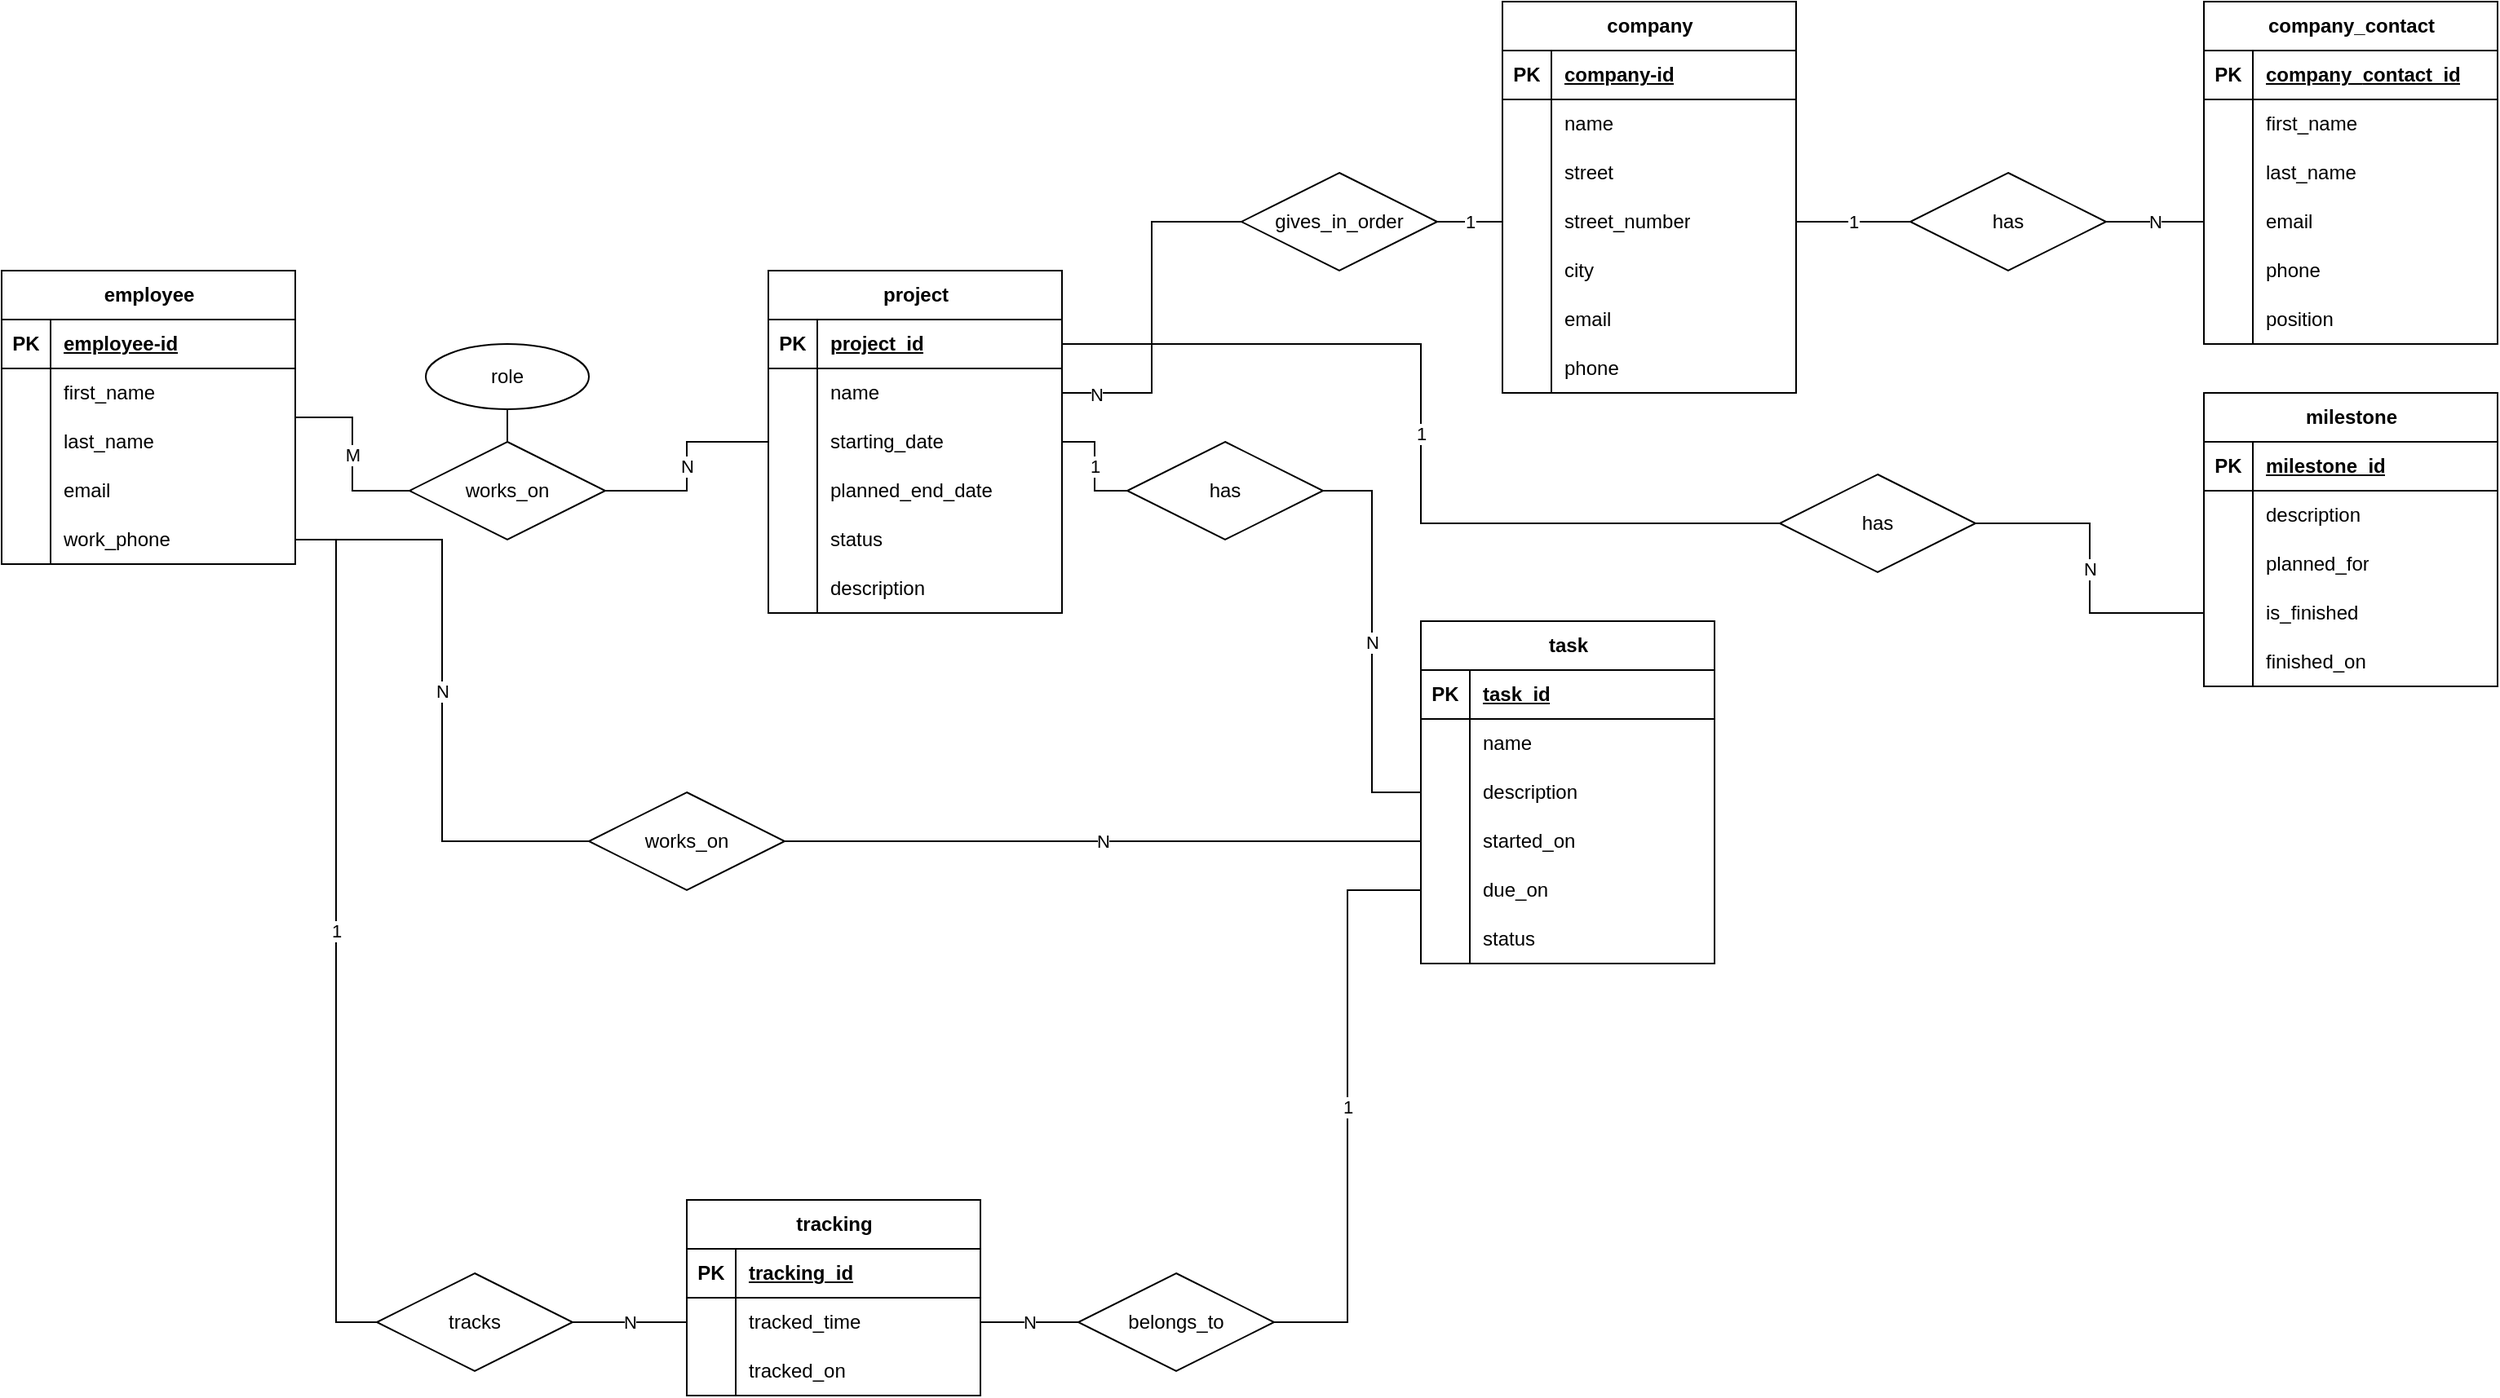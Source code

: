 <mxfile version="26.0.11">
  <diagram name="Page-1" id="sAiRKFvhVDdp_cDjlbJ4">
    <mxGraphModel dx="2899" dy="2151" grid="1" gridSize="10" guides="1" tooltips="1" connect="1" arrows="1" fold="1" page="1" pageScale="1" pageWidth="850" pageHeight="1100" math="0" shadow="0">
      <root>
        <mxCell id="0" />
        <mxCell id="1" parent="0" />
        <mxCell id="DsoyL-jHy-hnXOoAZmdP-15" value="project" style="shape=table;startSize=30;container=1;collapsible=1;childLayout=tableLayout;fixedRows=1;rowLines=0;fontStyle=1;align=center;resizeLast=1;html=1;" parent="1" vertex="1">
          <mxGeometry x="240" y="125" width="180" height="210" as="geometry" />
        </mxCell>
        <mxCell id="DsoyL-jHy-hnXOoAZmdP-16" value="" style="shape=tableRow;horizontal=0;startSize=0;swimlaneHead=0;swimlaneBody=0;fillColor=none;collapsible=0;dropTarget=0;points=[[0,0.5],[1,0.5]];portConstraint=eastwest;top=0;left=0;right=0;bottom=1;" parent="DsoyL-jHy-hnXOoAZmdP-15" vertex="1">
          <mxGeometry y="30" width="180" height="30" as="geometry" />
        </mxCell>
        <mxCell id="DsoyL-jHy-hnXOoAZmdP-17" value="PK" style="shape=partialRectangle;connectable=0;fillColor=none;top=0;left=0;bottom=0;right=0;fontStyle=1;overflow=hidden;whiteSpace=wrap;html=1;" parent="DsoyL-jHy-hnXOoAZmdP-16" vertex="1">
          <mxGeometry width="30" height="30" as="geometry">
            <mxRectangle width="30" height="30" as="alternateBounds" />
          </mxGeometry>
        </mxCell>
        <mxCell id="DsoyL-jHy-hnXOoAZmdP-18" value="project_id" style="shape=partialRectangle;connectable=0;fillColor=none;top=0;left=0;bottom=0;right=0;align=left;spacingLeft=6;fontStyle=5;overflow=hidden;whiteSpace=wrap;html=1;" parent="DsoyL-jHy-hnXOoAZmdP-16" vertex="1">
          <mxGeometry x="30" width="150" height="30" as="geometry">
            <mxRectangle width="150" height="30" as="alternateBounds" />
          </mxGeometry>
        </mxCell>
        <mxCell id="DsoyL-jHy-hnXOoAZmdP-19" value="" style="shape=tableRow;horizontal=0;startSize=0;swimlaneHead=0;swimlaneBody=0;fillColor=none;collapsible=0;dropTarget=0;points=[[0,0.5],[1,0.5]];portConstraint=eastwest;top=0;left=0;right=0;bottom=0;" parent="DsoyL-jHy-hnXOoAZmdP-15" vertex="1">
          <mxGeometry y="60" width="180" height="30" as="geometry" />
        </mxCell>
        <mxCell id="DsoyL-jHy-hnXOoAZmdP-20" value="" style="shape=partialRectangle;connectable=0;fillColor=none;top=0;left=0;bottom=0;right=0;editable=1;overflow=hidden;whiteSpace=wrap;html=1;" parent="DsoyL-jHy-hnXOoAZmdP-19" vertex="1">
          <mxGeometry width="30" height="30" as="geometry">
            <mxRectangle width="30" height="30" as="alternateBounds" />
          </mxGeometry>
        </mxCell>
        <mxCell id="DsoyL-jHy-hnXOoAZmdP-21" value="name" style="shape=partialRectangle;connectable=0;fillColor=none;top=0;left=0;bottom=0;right=0;align=left;spacingLeft=6;overflow=hidden;whiteSpace=wrap;html=1;" parent="DsoyL-jHy-hnXOoAZmdP-19" vertex="1">
          <mxGeometry x="30" width="150" height="30" as="geometry">
            <mxRectangle width="150" height="30" as="alternateBounds" />
          </mxGeometry>
        </mxCell>
        <mxCell id="DsoyL-jHy-hnXOoAZmdP-25" value="" style="shape=tableRow;horizontal=0;startSize=0;swimlaneHead=0;swimlaneBody=0;fillColor=none;collapsible=0;dropTarget=0;points=[[0,0.5],[1,0.5]];portConstraint=eastwest;top=0;left=0;right=0;bottom=0;" parent="DsoyL-jHy-hnXOoAZmdP-15" vertex="1">
          <mxGeometry y="90" width="180" height="30" as="geometry" />
        </mxCell>
        <mxCell id="DsoyL-jHy-hnXOoAZmdP-26" value="" style="shape=partialRectangle;connectable=0;fillColor=none;top=0;left=0;bottom=0;right=0;editable=1;overflow=hidden;whiteSpace=wrap;html=1;" parent="DsoyL-jHy-hnXOoAZmdP-25" vertex="1">
          <mxGeometry width="30" height="30" as="geometry">
            <mxRectangle width="30" height="30" as="alternateBounds" />
          </mxGeometry>
        </mxCell>
        <mxCell id="DsoyL-jHy-hnXOoAZmdP-27" value="starting_date" style="shape=partialRectangle;connectable=0;fillColor=none;top=0;left=0;bottom=0;right=0;align=left;spacingLeft=6;overflow=hidden;whiteSpace=wrap;html=1;" parent="DsoyL-jHy-hnXOoAZmdP-25" vertex="1">
          <mxGeometry x="30" width="150" height="30" as="geometry">
            <mxRectangle width="150" height="30" as="alternateBounds" />
          </mxGeometry>
        </mxCell>
        <mxCell id="DsoyL-jHy-hnXOoAZmdP-37" style="shape=tableRow;horizontal=0;startSize=0;swimlaneHead=0;swimlaneBody=0;fillColor=none;collapsible=0;dropTarget=0;points=[[0,0.5],[1,0.5]];portConstraint=eastwest;top=0;left=0;right=0;bottom=0;" parent="DsoyL-jHy-hnXOoAZmdP-15" vertex="1">
          <mxGeometry y="120" width="180" height="30" as="geometry" />
        </mxCell>
        <mxCell id="DsoyL-jHy-hnXOoAZmdP-38" style="shape=partialRectangle;connectable=0;fillColor=none;top=0;left=0;bottom=0;right=0;editable=1;overflow=hidden;whiteSpace=wrap;html=1;" parent="DsoyL-jHy-hnXOoAZmdP-37" vertex="1">
          <mxGeometry width="30" height="30" as="geometry">
            <mxRectangle width="30" height="30" as="alternateBounds" />
          </mxGeometry>
        </mxCell>
        <mxCell id="DsoyL-jHy-hnXOoAZmdP-39" value="planned_end_date" style="shape=partialRectangle;connectable=0;fillColor=none;top=0;left=0;bottom=0;right=0;align=left;spacingLeft=6;overflow=hidden;whiteSpace=wrap;html=1;" parent="DsoyL-jHy-hnXOoAZmdP-37" vertex="1">
          <mxGeometry x="30" width="150" height="30" as="geometry">
            <mxRectangle width="150" height="30" as="alternateBounds" />
          </mxGeometry>
        </mxCell>
        <mxCell id="DsoyL-jHy-hnXOoAZmdP-34" style="shape=tableRow;horizontal=0;startSize=0;swimlaneHead=0;swimlaneBody=0;fillColor=none;collapsible=0;dropTarget=0;points=[[0,0.5],[1,0.5]];portConstraint=eastwest;top=0;left=0;right=0;bottom=0;" parent="DsoyL-jHy-hnXOoAZmdP-15" vertex="1">
          <mxGeometry y="150" width="180" height="30" as="geometry" />
        </mxCell>
        <mxCell id="DsoyL-jHy-hnXOoAZmdP-35" style="shape=partialRectangle;connectable=0;fillColor=none;top=0;left=0;bottom=0;right=0;editable=1;overflow=hidden;whiteSpace=wrap;html=1;" parent="DsoyL-jHy-hnXOoAZmdP-34" vertex="1">
          <mxGeometry width="30" height="30" as="geometry">
            <mxRectangle width="30" height="30" as="alternateBounds" />
          </mxGeometry>
        </mxCell>
        <mxCell id="DsoyL-jHy-hnXOoAZmdP-36" value="status" style="shape=partialRectangle;connectable=0;fillColor=none;top=0;left=0;bottom=0;right=0;align=left;spacingLeft=6;overflow=hidden;whiteSpace=wrap;html=1;" parent="DsoyL-jHy-hnXOoAZmdP-34" vertex="1">
          <mxGeometry x="30" width="150" height="30" as="geometry">
            <mxRectangle width="150" height="30" as="alternateBounds" />
          </mxGeometry>
        </mxCell>
        <mxCell id="DsoyL-jHy-hnXOoAZmdP-31" style="shape=tableRow;horizontal=0;startSize=0;swimlaneHead=0;swimlaneBody=0;fillColor=none;collapsible=0;dropTarget=0;points=[[0,0.5],[1,0.5]];portConstraint=eastwest;top=0;left=0;right=0;bottom=0;" parent="DsoyL-jHy-hnXOoAZmdP-15" vertex="1">
          <mxGeometry y="180" width="180" height="30" as="geometry" />
        </mxCell>
        <mxCell id="DsoyL-jHy-hnXOoAZmdP-32" style="shape=partialRectangle;connectable=0;fillColor=none;top=0;left=0;bottom=0;right=0;editable=1;overflow=hidden;whiteSpace=wrap;html=1;" parent="DsoyL-jHy-hnXOoAZmdP-31" vertex="1">
          <mxGeometry width="30" height="30" as="geometry">
            <mxRectangle width="30" height="30" as="alternateBounds" />
          </mxGeometry>
        </mxCell>
        <mxCell id="DsoyL-jHy-hnXOoAZmdP-33" value="description" style="shape=partialRectangle;connectable=0;fillColor=none;top=0;left=0;bottom=0;right=0;align=left;spacingLeft=6;overflow=hidden;whiteSpace=wrap;html=1;" parent="DsoyL-jHy-hnXOoAZmdP-31" vertex="1">
          <mxGeometry x="30" width="150" height="30" as="geometry">
            <mxRectangle width="150" height="30" as="alternateBounds" />
          </mxGeometry>
        </mxCell>
        <mxCell id="DsoyL-jHy-hnXOoAZmdP-141" value="M" style="edgeStyle=orthogonalEdgeStyle;rounded=0;orthogonalLoop=1;jettySize=auto;html=1;entryX=0;entryY=0.5;entryDx=0;entryDy=0;endArrow=none;startFill=0;" parent="1" source="DsoyL-jHy-hnXOoAZmdP-40" target="DsoyL-jHy-hnXOoAZmdP-140" edge="1">
          <mxGeometry relative="1" as="geometry" />
        </mxCell>
        <mxCell id="DsoyL-jHy-hnXOoAZmdP-40" value="employee" style="shape=table;startSize=30;container=1;collapsible=1;childLayout=tableLayout;fixedRows=1;rowLines=0;fontStyle=1;align=center;resizeLast=1;html=1;" parent="1" vertex="1">
          <mxGeometry x="-230" y="125" width="180" height="180" as="geometry" />
        </mxCell>
        <mxCell id="DsoyL-jHy-hnXOoAZmdP-41" value="" style="shape=tableRow;horizontal=0;startSize=0;swimlaneHead=0;swimlaneBody=0;fillColor=none;collapsible=0;dropTarget=0;points=[[0,0.5],[1,0.5]];portConstraint=eastwest;top=0;left=0;right=0;bottom=1;" parent="DsoyL-jHy-hnXOoAZmdP-40" vertex="1">
          <mxGeometry y="30" width="180" height="30" as="geometry" />
        </mxCell>
        <mxCell id="DsoyL-jHy-hnXOoAZmdP-42" value="PK" style="shape=partialRectangle;connectable=0;fillColor=none;top=0;left=0;bottom=0;right=0;fontStyle=1;overflow=hidden;whiteSpace=wrap;html=1;" parent="DsoyL-jHy-hnXOoAZmdP-41" vertex="1">
          <mxGeometry width="30" height="30" as="geometry">
            <mxRectangle width="30" height="30" as="alternateBounds" />
          </mxGeometry>
        </mxCell>
        <mxCell id="DsoyL-jHy-hnXOoAZmdP-43" value="employee-id" style="shape=partialRectangle;connectable=0;fillColor=none;top=0;left=0;bottom=0;right=0;align=left;spacingLeft=6;fontStyle=5;overflow=hidden;whiteSpace=wrap;html=1;" parent="DsoyL-jHy-hnXOoAZmdP-41" vertex="1">
          <mxGeometry x="30" width="150" height="30" as="geometry">
            <mxRectangle width="150" height="30" as="alternateBounds" />
          </mxGeometry>
        </mxCell>
        <mxCell id="DsoyL-jHy-hnXOoAZmdP-44" value="" style="shape=tableRow;horizontal=0;startSize=0;swimlaneHead=0;swimlaneBody=0;fillColor=none;collapsible=0;dropTarget=0;points=[[0,0.5],[1,0.5]];portConstraint=eastwest;top=0;left=0;right=0;bottom=0;" parent="DsoyL-jHy-hnXOoAZmdP-40" vertex="1">
          <mxGeometry y="60" width="180" height="30" as="geometry" />
        </mxCell>
        <mxCell id="DsoyL-jHy-hnXOoAZmdP-45" value="" style="shape=partialRectangle;connectable=0;fillColor=none;top=0;left=0;bottom=0;right=0;editable=1;overflow=hidden;whiteSpace=wrap;html=1;" parent="DsoyL-jHy-hnXOoAZmdP-44" vertex="1">
          <mxGeometry width="30" height="30" as="geometry">
            <mxRectangle width="30" height="30" as="alternateBounds" />
          </mxGeometry>
        </mxCell>
        <mxCell id="DsoyL-jHy-hnXOoAZmdP-46" value="first_name" style="shape=partialRectangle;connectable=0;fillColor=none;top=0;left=0;bottom=0;right=0;align=left;spacingLeft=6;overflow=hidden;whiteSpace=wrap;html=1;" parent="DsoyL-jHy-hnXOoAZmdP-44" vertex="1">
          <mxGeometry x="30" width="150" height="30" as="geometry">
            <mxRectangle width="150" height="30" as="alternateBounds" />
          </mxGeometry>
        </mxCell>
        <mxCell id="DsoyL-jHy-hnXOoAZmdP-47" value="" style="shape=tableRow;horizontal=0;startSize=0;swimlaneHead=0;swimlaneBody=0;fillColor=none;collapsible=0;dropTarget=0;points=[[0,0.5],[1,0.5]];portConstraint=eastwest;top=0;left=0;right=0;bottom=0;" parent="DsoyL-jHy-hnXOoAZmdP-40" vertex="1">
          <mxGeometry y="90" width="180" height="30" as="geometry" />
        </mxCell>
        <mxCell id="DsoyL-jHy-hnXOoAZmdP-48" value="" style="shape=partialRectangle;connectable=0;fillColor=none;top=0;left=0;bottom=0;right=0;editable=1;overflow=hidden;whiteSpace=wrap;html=1;" parent="DsoyL-jHy-hnXOoAZmdP-47" vertex="1">
          <mxGeometry width="30" height="30" as="geometry">
            <mxRectangle width="30" height="30" as="alternateBounds" />
          </mxGeometry>
        </mxCell>
        <mxCell id="DsoyL-jHy-hnXOoAZmdP-49" value="last_name" style="shape=partialRectangle;connectable=0;fillColor=none;top=0;left=0;bottom=0;right=0;align=left;spacingLeft=6;overflow=hidden;whiteSpace=wrap;html=1;" parent="DsoyL-jHy-hnXOoAZmdP-47" vertex="1">
          <mxGeometry x="30" width="150" height="30" as="geometry">
            <mxRectangle width="150" height="30" as="alternateBounds" />
          </mxGeometry>
        </mxCell>
        <mxCell id="DsoyL-jHy-hnXOoAZmdP-50" value="" style="shape=tableRow;horizontal=0;startSize=0;swimlaneHead=0;swimlaneBody=0;fillColor=none;collapsible=0;dropTarget=0;points=[[0,0.5],[1,0.5]];portConstraint=eastwest;top=0;left=0;right=0;bottom=0;" parent="DsoyL-jHy-hnXOoAZmdP-40" vertex="1">
          <mxGeometry y="120" width="180" height="30" as="geometry" />
        </mxCell>
        <mxCell id="DsoyL-jHy-hnXOoAZmdP-51" value="" style="shape=partialRectangle;connectable=0;fillColor=none;top=0;left=0;bottom=0;right=0;editable=1;overflow=hidden;whiteSpace=wrap;html=1;" parent="DsoyL-jHy-hnXOoAZmdP-50" vertex="1">
          <mxGeometry width="30" height="30" as="geometry">
            <mxRectangle width="30" height="30" as="alternateBounds" />
          </mxGeometry>
        </mxCell>
        <mxCell id="DsoyL-jHy-hnXOoAZmdP-52" value="email" style="shape=partialRectangle;connectable=0;fillColor=none;top=0;left=0;bottom=0;right=0;align=left;spacingLeft=6;overflow=hidden;whiteSpace=wrap;html=1;" parent="DsoyL-jHy-hnXOoAZmdP-50" vertex="1">
          <mxGeometry x="30" width="150" height="30" as="geometry">
            <mxRectangle width="150" height="30" as="alternateBounds" />
          </mxGeometry>
        </mxCell>
        <mxCell id="DsoyL-jHy-hnXOoAZmdP-53" style="shape=tableRow;horizontal=0;startSize=0;swimlaneHead=0;swimlaneBody=0;fillColor=none;collapsible=0;dropTarget=0;points=[[0,0.5],[1,0.5]];portConstraint=eastwest;top=0;left=0;right=0;bottom=0;" parent="DsoyL-jHy-hnXOoAZmdP-40" vertex="1">
          <mxGeometry y="150" width="180" height="30" as="geometry" />
        </mxCell>
        <mxCell id="DsoyL-jHy-hnXOoAZmdP-54" style="shape=partialRectangle;connectable=0;fillColor=none;top=0;left=0;bottom=0;right=0;editable=1;overflow=hidden;whiteSpace=wrap;html=1;" parent="DsoyL-jHy-hnXOoAZmdP-53" vertex="1">
          <mxGeometry width="30" height="30" as="geometry">
            <mxRectangle width="30" height="30" as="alternateBounds" />
          </mxGeometry>
        </mxCell>
        <mxCell id="DsoyL-jHy-hnXOoAZmdP-55" value="work_phone" style="shape=partialRectangle;connectable=0;fillColor=none;top=0;left=0;bottom=0;right=0;align=left;spacingLeft=6;overflow=hidden;whiteSpace=wrap;html=1;" parent="DsoyL-jHy-hnXOoAZmdP-53" vertex="1">
          <mxGeometry x="30" width="150" height="30" as="geometry">
            <mxRectangle width="150" height="30" as="alternateBounds" />
          </mxGeometry>
        </mxCell>
        <mxCell id="DsoyL-jHy-hnXOoAZmdP-65" value="task" style="shape=table;startSize=30;container=1;collapsible=1;childLayout=tableLayout;fixedRows=1;rowLines=0;fontStyle=1;align=center;resizeLast=1;html=1;" parent="1" vertex="1">
          <mxGeometry x="640" y="340" width="180" height="210" as="geometry" />
        </mxCell>
        <mxCell id="DsoyL-jHy-hnXOoAZmdP-66" value="" style="shape=tableRow;horizontal=0;startSize=0;swimlaneHead=0;swimlaneBody=0;fillColor=none;collapsible=0;dropTarget=0;points=[[0,0.5],[1,0.5]];portConstraint=eastwest;top=0;left=0;right=0;bottom=1;" parent="DsoyL-jHy-hnXOoAZmdP-65" vertex="1">
          <mxGeometry y="30" width="180" height="30" as="geometry" />
        </mxCell>
        <mxCell id="DsoyL-jHy-hnXOoAZmdP-67" value="PK" style="shape=partialRectangle;connectable=0;fillColor=none;top=0;left=0;bottom=0;right=0;fontStyle=1;overflow=hidden;whiteSpace=wrap;html=1;" parent="DsoyL-jHy-hnXOoAZmdP-66" vertex="1">
          <mxGeometry width="30" height="30" as="geometry">
            <mxRectangle width="30" height="30" as="alternateBounds" />
          </mxGeometry>
        </mxCell>
        <mxCell id="DsoyL-jHy-hnXOoAZmdP-68" value="task_id" style="shape=partialRectangle;connectable=0;fillColor=none;top=0;left=0;bottom=0;right=0;align=left;spacingLeft=6;fontStyle=5;overflow=hidden;whiteSpace=wrap;html=1;" parent="DsoyL-jHy-hnXOoAZmdP-66" vertex="1">
          <mxGeometry x="30" width="150" height="30" as="geometry">
            <mxRectangle width="150" height="30" as="alternateBounds" />
          </mxGeometry>
        </mxCell>
        <mxCell id="DsoyL-jHy-hnXOoAZmdP-69" value="" style="shape=tableRow;horizontal=0;startSize=0;swimlaneHead=0;swimlaneBody=0;fillColor=none;collapsible=0;dropTarget=0;points=[[0,0.5],[1,0.5]];portConstraint=eastwest;top=0;left=0;right=0;bottom=0;" parent="DsoyL-jHy-hnXOoAZmdP-65" vertex="1">
          <mxGeometry y="60" width="180" height="30" as="geometry" />
        </mxCell>
        <mxCell id="DsoyL-jHy-hnXOoAZmdP-70" value="" style="shape=partialRectangle;connectable=0;fillColor=none;top=0;left=0;bottom=0;right=0;editable=1;overflow=hidden;whiteSpace=wrap;html=1;" parent="DsoyL-jHy-hnXOoAZmdP-69" vertex="1">
          <mxGeometry width="30" height="30" as="geometry">
            <mxRectangle width="30" height="30" as="alternateBounds" />
          </mxGeometry>
        </mxCell>
        <mxCell id="DsoyL-jHy-hnXOoAZmdP-71" value="name" style="shape=partialRectangle;connectable=0;fillColor=none;top=0;left=0;bottom=0;right=0;align=left;spacingLeft=6;overflow=hidden;whiteSpace=wrap;html=1;" parent="DsoyL-jHy-hnXOoAZmdP-69" vertex="1">
          <mxGeometry x="30" width="150" height="30" as="geometry">
            <mxRectangle width="150" height="30" as="alternateBounds" />
          </mxGeometry>
        </mxCell>
        <mxCell id="DsoyL-jHy-hnXOoAZmdP-72" value="" style="shape=tableRow;horizontal=0;startSize=0;swimlaneHead=0;swimlaneBody=0;fillColor=none;collapsible=0;dropTarget=0;points=[[0,0.5],[1,0.5]];portConstraint=eastwest;top=0;left=0;right=0;bottom=0;" parent="DsoyL-jHy-hnXOoAZmdP-65" vertex="1">
          <mxGeometry y="90" width="180" height="30" as="geometry" />
        </mxCell>
        <mxCell id="DsoyL-jHy-hnXOoAZmdP-73" value="" style="shape=partialRectangle;connectable=0;fillColor=none;top=0;left=0;bottom=0;right=0;editable=1;overflow=hidden;whiteSpace=wrap;html=1;" parent="DsoyL-jHy-hnXOoAZmdP-72" vertex="1">
          <mxGeometry width="30" height="30" as="geometry">
            <mxRectangle width="30" height="30" as="alternateBounds" />
          </mxGeometry>
        </mxCell>
        <mxCell id="DsoyL-jHy-hnXOoAZmdP-74" value="description" style="shape=partialRectangle;connectable=0;fillColor=none;top=0;left=0;bottom=0;right=0;align=left;spacingLeft=6;overflow=hidden;whiteSpace=wrap;html=1;" parent="DsoyL-jHy-hnXOoAZmdP-72" vertex="1">
          <mxGeometry x="30" width="150" height="30" as="geometry">
            <mxRectangle width="150" height="30" as="alternateBounds" />
          </mxGeometry>
        </mxCell>
        <mxCell id="DsoyL-jHy-hnXOoAZmdP-75" value="" style="shape=tableRow;horizontal=0;startSize=0;swimlaneHead=0;swimlaneBody=0;fillColor=none;collapsible=0;dropTarget=0;points=[[0,0.5],[1,0.5]];portConstraint=eastwest;top=0;left=0;right=0;bottom=0;" parent="DsoyL-jHy-hnXOoAZmdP-65" vertex="1">
          <mxGeometry y="120" width="180" height="30" as="geometry" />
        </mxCell>
        <mxCell id="DsoyL-jHy-hnXOoAZmdP-76" value="" style="shape=partialRectangle;connectable=0;fillColor=none;top=0;left=0;bottom=0;right=0;editable=1;overflow=hidden;whiteSpace=wrap;html=1;" parent="DsoyL-jHy-hnXOoAZmdP-75" vertex="1">
          <mxGeometry width="30" height="30" as="geometry">
            <mxRectangle width="30" height="30" as="alternateBounds" />
          </mxGeometry>
        </mxCell>
        <mxCell id="DsoyL-jHy-hnXOoAZmdP-77" value="started_on" style="shape=partialRectangle;connectable=0;fillColor=none;top=0;left=0;bottom=0;right=0;align=left;spacingLeft=6;overflow=hidden;whiteSpace=wrap;html=1;" parent="DsoyL-jHy-hnXOoAZmdP-75" vertex="1">
          <mxGeometry x="30" width="150" height="30" as="geometry">
            <mxRectangle width="150" height="30" as="alternateBounds" />
          </mxGeometry>
        </mxCell>
        <mxCell id="DsoyL-jHy-hnXOoAZmdP-78" style="shape=tableRow;horizontal=0;startSize=0;swimlaneHead=0;swimlaneBody=0;fillColor=none;collapsible=0;dropTarget=0;points=[[0,0.5],[1,0.5]];portConstraint=eastwest;top=0;left=0;right=0;bottom=0;" parent="DsoyL-jHy-hnXOoAZmdP-65" vertex="1">
          <mxGeometry y="150" width="180" height="30" as="geometry" />
        </mxCell>
        <mxCell id="DsoyL-jHy-hnXOoAZmdP-79" style="shape=partialRectangle;connectable=0;fillColor=none;top=0;left=0;bottom=0;right=0;editable=1;overflow=hidden;whiteSpace=wrap;html=1;" parent="DsoyL-jHy-hnXOoAZmdP-78" vertex="1">
          <mxGeometry width="30" height="30" as="geometry">
            <mxRectangle width="30" height="30" as="alternateBounds" />
          </mxGeometry>
        </mxCell>
        <mxCell id="DsoyL-jHy-hnXOoAZmdP-80" value="due_on" style="shape=partialRectangle;connectable=0;fillColor=none;top=0;left=0;bottom=0;right=0;align=left;spacingLeft=6;overflow=hidden;whiteSpace=wrap;html=1;" parent="DsoyL-jHy-hnXOoAZmdP-78" vertex="1">
          <mxGeometry x="30" width="150" height="30" as="geometry">
            <mxRectangle width="150" height="30" as="alternateBounds" />
          </mxGeometry>
        </mxCell>
        <mxCell id="DsoyL-jHy-hnXOoAZmdP-81" style="shape=tableRow;horizontal=0;startSize=0;swimlaneHead=0;swimlaneBody=0;fillColor=none;collapsible=0;dropTarget=0;points=[[0,0.5],[1,0.5]];portConstraint=eastwest;top=0;left=0;right=0;bottom=0;" parent="DsoyL-jHy-hnXOoAZmdP-65" vertex="1">
          <mxGeometry y="180" width="180" height="30" as="geometry" />
        </mxCell>
        <mxCell id="DsoyL-jHy-hnXOoAZmdP-82" style="shape=partialRectangle;connectable=0;fillColor=none;top=0;left=0;bottom=0;right=0;editable=1;overflow=hidden;whiteSpace=wrap;html=1;" parent="DsoyL-jHy-hnXOoAZmdP-81" vertex="1">
          <mxGeometry width="30" height="30" as="geometry">
            <mxRectangle width="30" height="30" as="alternateBounds" />
          </mxGeometry>
        </mxCell>
        <mxCell id="DsoyL-jHy-hnXOoAZmdP-83" value="status" style="shape=partialRectangle;connectable=0;fillColor=none;top=0;left=0;bottom=0;right=0;align=left;spacingLeft=6;overflow=hidden;whiteSpace=wrap;html=1;" parent="DsoyL-jHy-hnXOoAZmdP-81" vertex="1">
          <mxGeometry x="30" width="150" height="30" as="geometry">
            <mxRectangle width="150" height="30" as="alternateBounds" />
          </mxGeometry>
        </mxCell>
        <mxCell id="DsoyL-jHy-hnXOoAZmdP-90" value="milestone" style="shape=table;startSize=30;container=1;collapsible=1;childLayout=tableLayout;fixedRows=1;rowLines=0;fontStyle=1;align=center;resizeLast=1;html=1;" parent="1" vertex="1">
          <mxGeometry x="1120" y="200" width="180" height="180" as="geometry" />
        </mxCell>
        <mxCell id="DsoyL-jHy-hnXOoAZmdP-91" value="" style="shape=tableRow;horizontal=0;startSize=0;swimlaneHead=0;swimlaneBody=0;fillColor=none;collapsible=0;dropTarget=0;points=[[0,0.5],[1,0.5]];portConstraint=eastwest;top=0;left=0;right=0;bottom=1;" parent="DsoyL-jHy-hnXOoAZmdP-90" vertex="1">
          <mxGeometry y="30" width="180" height="30" as="geometry" />
        </mxCell>
        <mxCell id="DsoyL-jHy-hnXOoAZmdP-92" value="PK" style="shape=partialRectangle;connectable=0;fillColor=none;top=0;left=0;bottom=0;right=0;fontStyle=1;overflow=hidden;whiteSpace=wrap;html=1;" parent="DsoyL-jHy-hnXOoAZmdP-91" vertex="1">
          <mxGeometry width="30" height="30" as="geometry">
            <mxRectangle width="30" height="30" as="alternateBounds" />
          </mxGeometry>
        </mxCell>
        <mxCell id="DsoyL-jHy-hnXOoAZmdP-93" value="milestone_id" style="shape=partialRectangle;connectable=0;fillColor=none;top=0;left=0;bottom=0;right=0;align=left;spacingLeft=6;fontStyle=5;overflow=hidden;whiteSpace=wrap;html=1;" parent="DsoyL-jHy-hnXOoAZmdP-91" vertex="1">
          <mxGeometry x="30" width="150" height="30" as="geometry">
            <mxRectangle width="150" height="30" as="alternateBounds" />
          </mxGeometry>
        </mxCell>
        <mxCell id="DsoyL-jHy-hnXOoAZmdP-94" value="" style="shape=tableRow;horizontal=0;startSize=0;swimlaneHead=0;swimlaneBody=0;fillColor=none;collapsible=0;dropTarget=0;points=[[0,0.5],[1,0.5]];portConstraint=eastwest;top=0;left=0;right=0;bottom=0;" parent="DsoyL-jHy-hnXOoAZmdP-90" vertex="1">
          <mxGeometry y="60" width="180" height="30" as="geometry" />
        </mxCell>
        <mxCell id="DsoyL-jHy-hnXOoAZmdP-95" value="" style="shape=partialRectangle;connectable=0;fillColor=none;top=0;left=0;bottom=0;right=0;editable=1;overflow=hidden;whiteSpace=wrap;html=1;" parent="DsoyL-jHy-hnXOoAZmdP-94" vertex="1">
          <mxGeometry width="30" height="30" as="geometry">
            <mxRectangle width="30" height="30" as="alternateBounds" />
          </mxGeometry>
        </mxCell>
        <mxCell id="DsoyL-jHy-hnXOoAZmdP-96" value="description" style="shape=partialRectangle;connectable=0;fillColor=none;top=0;left=0;bottom=0;right=0;align=left;spacingLeft=6;overflow=hidden;whiteSpace=wrap;html=1;" parent="DsoyL-jHy-hnXOoAZmdP-94" vertex="1">
          <mxGeometry x="30" width="150" height="30" as="geometry">
            <mxRectangle width="150" height="30" as="alternateBounds" />
          </mxGeometry>
        </mxCell>
        <mxCell id="DsoyL-jHy-hnXOoAZmdP-97" value="" style="shape=tableRow;horizontal=0;startSize=0;swimlaneHead=0;swimlaneBody=0;fillColor=none;collapsible=0;dropTarget=0;points=[[0,0.5],[1,0.5]];portConstraint=eastwest;top=0;left=0;right=0;bottom=0;" parent="DsoyL-jHy-hnXOoAZmdP-90" vertex="1">
          <mxGeometry y="90" width="180" height="30" as="geometry" />
        </mxCell>
        <mxCell id="DsoyL-jHy-hnXOoAZmdP-98" value="" style="shape=partialRectangle;connectable=0;fillColor=none;top=0;left=0;bottom=0;right=0;editable=1;overflow=hidden;whiteSpace=wrap;html=1;" parent="DsoyL-jHy-hnXOoAZmdP-97" vertex="1">
          <mxGeometry width="30" height="30" as="geometry">
            <mxRectangle width="30" height="30" as="alternateBounds" />
          </mxGeometry>
        </mxCell>
        <mxCell id="DsoyL-jHy-hnXOoAZmdP-99" value="planned_for" style="shape=partialRectangle;connectable=0;fillColor=none;top=0;left=0;bottom=0;right=0;align=left;spacingLeft=6;overflow=hidden;whiteSpace=wrap;html=1;" parent="DsoyL-jHy-hnXOoAZmdP-97" vertex="1">
          <mxGeometry x="30" width="150" height="30" as="geometry">
            <mxRectangle width="150" height="30" as="alternateBounds" />
          </mxGeometry>
        </mxCell>
        <mxCell id="DsoyL-jHy-hnXOoAZmdP-100" value="" style="shape=tableRow;horizontal=0;startSize=0;swimlaneHead=0;swimlaneBody=0;fillColor=none;collapsible=0;dropTarget=0;points=[[0,0.5],[1,0.5]];portConstraint=eastwest;top=0;left=0;right=0;bottom=0;" parent="DsoyL-jHy-hnXOoAZmdP-90" vertex="1">
          <mxGeometry y="120" width="180" height="30" as="geometry" />
        </mxCell>
        <mxCell id="DsoyL-jHy-hnXOoAZmdP-101" value="" style="shape=partialRectangle;connectable=0;fillColor=none;top=0;left=0;bottom=0;right=0;editable=1;overflow=hidden;whiteSpace=wrap;html=1;" parent="DsoyL-jHy-hnXOoAZmdP-100" vertex="1">
          <mxGeometry width="30" height="30" as="geometry">
            <mxRectangle width="30" height="30" as="alternateBounds" />
          </mxGeometry>
        </mxCell>
        <mxCell id="DsoyL-jHy-hnXOoAZmdP-102" value="is_finished" style="shape=partialRectangle;connectable=0;fillColor=none;top=0;left=0;bottom=0;right=0;align=left;spacingLeft=6;overflow=hidden;whiteSpace=wrap;html=1;" parent="DsoyL-jHy-hnXOoAZmdP-100" vertex="1">
          <mxGeometry x="30" width="150" height="30" as="geometry">
            <mxRectangle width="150" height="30" as="alternateBounds" />
          </mxGeometry>
        </mxCell>
        <mxCell id="DsoyL-jHy-hnXOoAZmdP-223" style="shape=tableRow;horizontal=0;startSize=0;swimlaneHead=0;swimlaneBody=0;fillColor=none;collapsible=0;dropTarget=0;points=[[0,0.5],[1,0.5]];portConstraint=eastwest;top=0;left=0;right=0;bottom=0;" parent="DsoyL-jHy-hnXOoAZmdP-90" vertex="1">
          <mxGeometry y="150" width="180" height="30" as="geometry" />
        </mxCell>
        <mxCell id="DsoyL-jHy-hnXOoAZmdP-224" style="shape=partialRectangle;connectable=0;fillColor=none;top=0;left=0;bottom=0;right=0;editable=1;overflow=hidden;whiteSpace=wrap;html=1;" parent="DsoyL-jHy-hnXOoAZmdP-223" vertex="1">
          <mxGeometry width="30" height="30" as="geometry">
            <mxRectangle width="30" height="30" as="alternateBounds" />
          </mxGeometry>
        </mxCell>
        <mxCell id="DsoyL-jHy-hnXOoAZmdP-225" value="finished_on" style="shape=partialRectangle;connectable=0;fillColor=none;top=0;left=0;bottom=0;right=0;align=left;spacingLeft=6;overflow=hidden;whiteSpace=wrap;html=1;" parent="DsoyL-jHy-hnXOoAZmdP-223" vertex="1">
          <mxGeometry x="30" width="150" height="30" as="geometry">
            <mxRectangle width="150" height="30" as="alternateBounds" />
          </mxGeometry>
        </mxCell>
        <mxCell id="DsoyL-jHy-hnXOoAZmdP-115" value="tracking" style="shape=table;startSize=30;container=1;collapsible=1;childLayout=tableLayout;fixedRows=1;rowLines=0;fontStyle=1;align=center;resizeLast=1;html=1;" parent="1" vertex="1">
          <mxGeometry x="190" y="695" width="180" height="120" as="geometry" />
        </mxCell>
        <mxCell id="DsoyL-jHy-hnXOoAZmdP-116" value="" style="shape=tableRow;horizontal=0;startSize=0;swimlaneHead=0;swimlaneBody=0;fillColor=none;collapsible=0;dropTarget=0;points=[[0,0.5],[1,0.5]];portConstraint=eastwest;top=0;left=0;right=0;bottom=1;" parent="DsoyL-jHy-hnXOoAZmdP-115" vertex="1">
          <mxGeometry y="30" width="180" height="30" as="geometry" />
        </mxCell>
        <mxCell id="DsoyL-jHy-hnXOoAZmdP-117" value="PK" style="shape=partialRectangle;connectable=0;fillColor=none;top=0;left=0;bottom=0;right=0;fontStyle=1;overflow=hidden;whiteSpace=wrap;html=1;" parent="DsoyL-jHy-hnXOoAZmdP-116" vertex="1">
          <mxGeometry width="30" height="30" as="geometry">
            <mxRectangle width="30" height="30" as="alternateBounds" />
          </mxGeometry>
        </mxCell>
        <mxCell id="DsoyL-jHy-hnXOoAZmdP-118" value="tracking_id" style="shape=partialRectangle;connectable=0;fillColor=none;top=0;left=0;bottom=0;right=0;align=left;spacingLeft=6;fontStyle=5;overflow=hidden;whiteSpace=wrap;html=1;" parent="DsoyL-jHy-hnXOoAZmdP-116" vertex="1">
          <mxGeometry x="30" width="150" height="30" as="geometry">
            <mxRectangle width="150" height="30" as="alternateBounds" />
          </mxGeometry>
        </mxCell>
        <mxCell id="DsoyL-jHy-hnXOoAZmdP-119" value="" style="shape=tableRow;horizontal=0;startSize=0;swimlaneHead=0;swimlaneBody=0;fillColor=none;collapsible=0;dropTarget=0;points=[[0,0.5],[1,0.5]];portConstraint=eastwest;top=0;left=0;right=0;bottom=0;" parent="DsoyL-jHy-hnXOoAZmdP-115" vertex="1">
          <mxGeometry y="60" width="180" height="30" as="geometry" />
        </mxCell>
        <mxCell id="DsoyL-jHy-hnXOoAZmdP-120" value="" style="shape=partialRectangle;connectable=0;fillColor=none;top=0;left=0;bottom=0;right=0;editable=1;overflow=hidden;whiteSpace=wrap;html=1;" parent="DsoyL-jHy-hnXOoAZmdP-119" vertex="1">
          <mxGeometry width="30" height="30" as="geometry">
            <mxRectangle width="30" height="30" as="alternateBounds" />
          </mxGeometry>
        </mxCell>
        <mxCell id="DsoyL-jHy-hnXOoAZmdP-121" value="tracked_time" style="shape=partialRectangle;connectable=0;fillColor=none;top=0;left=0;bottom=0;right=0;align=left;spacingLeft=6;overflow=hidden;whiteSpace=wrap;html=1;" parent="DsoyL-jHy-hnXOoAZmdP-119" vertex="1">
          <mxGeometry x="30" width="150" height="30" as="geometry">
            <mxRectangle width="150" height="30" as="alternateBounds" />
          </mxGeometry>
        </mxCell>
        <mxCell id="DsoyL-jHy-hnXOoAZmdP-122" value="" style="shape=tableRow;horizontal=0;startSize=0;swimlaneHead=0;swimlaneBody=0;fillColor=none;collapsible=0;dropTarget=0;points=[[0,0.5],[1,0.5]];portConstraint=eastwest;top=0;left=0;right=0;bottom=0;" parent="DsoyL-jHy-hnXOoAZmdP-115" vertex="1">
          <mxGeometry y="90" width="180" height="30" as="geometry" />
        </mxCell>
        <mxCell id="DsoyL-jHy-hnXOoAZmdP-123" value="" style="shape=partialRectangle;connectable=0;fillColor=none;top=0;left=0;bottom=0;right=0;editable=1;overflow=hidden;whiteSpace=wrap;html=1;" parent="DsoyL-jHy-hnXOoAZmdP-122" vertex="1">
          <mxGeometry width="30" height="30" as="geometry">
            <mxRectangle width="30" height="30" as="alternateBounds" />
          </mxGeometry>
        </mxCell>
        <mxCell id="DsoyL-jHy-hnXOoAZmdP-124" value="tracked_on" style="shape=partialRectangle;connectable=0;fillColor=none;top=0;left=0;bottom=0;right=0;align=left;spacingLeft=6;overflow=hidden;whiteSpace=wrap;html=1;" parent="DsoyL-jHy-hnXOoAZmdP-122" vertex="1">
          <mxGeometry x="30" width="150" height="30" as="geometry">
            <mxRectangle width="150" height="30" as="alternateBounds" />
          </mxGeometry>
        </mxCell>
        <mxCell id="DsoyL-jHy-hnXOoAZmdP-142" value="N" style="edgeStyle=orthogonalEdgeStyle;rounded=0;orthogonalLoop=1;jettySize=auto;html=1;exitX=1;exitY=0.5;exitDx=0;exitDy=0;entryX=0;entryY=0.5;entryDx=0;entryDy=0;endArrow=none;startFill=0;" parent="1" source="DsoyL-jHy-hnXOoAZmdP-140" target="DsoyL-jHy-hnXOoAZmdP-25" edge="1">
          <mxGeometry relative="1" as="geometry" />
        </mxCell>
        <mxCell id="DsoyL-jHy-hnXOoAZmdP-144" style="edgeStyle=orthogonalEdgeStyle;rounded=0;orthogonalLoop=1;jettySize=auto;html=1;exitX=0.5;exitY=0;exitDx=0;exitDy=0;endArrow=none;startFill=0;" parent="1" source="DsoyL-jHy-hnXOoAZmdP-140" target="DsoyL-jHy-hnXOoAZmdP-143" edge="1">
          <mxGeometry relative="1" as="geometry" />
        </mxCell>
        <mxCell id="DsoyL-jHy-hnXOoAZmdP-140" value="works_on" style="shape=rhombus;perimeter=rhombusPerimeter;whiteSpace=wrap;html=1;align=center;fontStyle=0" parent="1" vertex="1">
          <mxGeometry x="20" y="230" width="120" height="60" as="geometry" />
        </mxCell>
        <mxCell id="DsoyL-jHy-hnXOoAZmdP-143" value="role" style="ellipse;whiteSpace=wrap;html=1;align=center;" parent="1" vertex="1">
          <mxGeometry x="30" y="170" width="100" height="40" as="geometry" />
        </mxCell>
        <mxCell id="DsoyL-jHy-hnXOoAZmdP-155" value="N" style="edgeStyle=orthogonalEdgeStyle;rounded=0;orthogonalLoop=1;jettySize=auto;html=1;exitX=1;exitY=0.5;exitDx=0;exitDy=0;entryX=0;entryY=0.5;entryDx=0;entryDy=0;endArrow=none;startFill=0;" parent="1" source="DsoyL-jHy-hnXOoAZmdP-147" target="DsoyL-jHy-hnXOoAZmdP-72" edge="1">
          <mxGeometry relative="1" as="geometry" />
        </mxCell>
        <mxCell id="DsoyL-jHy-hnXOoAZmdP-147" value="has" style="shape=rhombus;perimeter=rhombusPerimeter;whiteSpace=wrap;html=1;align=center;" parent="1" vertex="1">
          <mxGeometry x="460" y="230" width="120" height="60" as="geometry" />
        </mxCell>
        <mxCell id="DsoyL-jHy-hnXOoAZmdP-151" value="N" style="edgeStyle=orthogonalEdgeStyle;rounded=0;orthogonalLoop=1;jettySize=auto;html=1;exitX=1;exitY=0.5;exitDx=0;exitDy=0;entryX=0;entryY=0.5;entryDx=0;entryDy=0;endArrow=none;startFill=0;" parent="1" source="DsoyL-jHy-hnXOoAZmdP-148" target="DsoyL-jHy-hnXOoAZmdP-75" edge="1">
          <mxGeometry relative="1" as="geometry" />
        </mxCell>
        <mxCell id="DsoyL-jHy-hnXOoAZmdP-148" value="works_on" style="shape=rhombus;perimeter=rhombusPerimeter;whiteSpace=wrap;html=1;align=center;" parent="1" vertex="1">
          <mxGeometry x="130" y="445" width="120" height="60" as="geometry" />
        </mxCell>
        <mxCell id="DsoyL-jHy-hnXOoAZmdP-150" value="N" style="edgeStyle=orthogonalEdgeStyle;rounded=0;orthogonalLoop=1;jettySize=auto;html=1;exitX=1;exitY=0.5;exitDx=0;exitDy=0;entryX=0;entryY=0.5;entryDx=0;entryDy=0;endArrow=none;startFill=0;" parent="1" source="DsoyL-jHy-hnXOoAZmdP-53" target="DsoyL-jHy-hnXOoAZmdP-148" edge="1">
          <mxGeometry relative="1" as="geometry" />
        </mxCell>
        <mxCell id="DsoyL-jHy-hnXOoAZmdP-154" value="1" style="edgeStyle=orthogonalEdgeStyle;rounded=0;orthogonalLoop=1;jettySize=auto;html=1;exitX=1;exitY=0.5;exitDx=0;exitDy=0;entryX=0;entryY=0.5;entryDx=0;entryDy=0;endArrow=none;startFill=0;" parent="1" source="DsoyL-jHy-hnXOoAZmdP-25" target="DsoyL-jHy-hnXOoAZmdP-147" edge="1">
          <mxGeometry relative="1" as="geometry" />
        </mxCell>
        <mxCell id="DsoyL-jHy-hnXOoAZmdP-159" value="N" style="edgeStyle=orthogonalEdgeStyle;rounded=0;orthogonalLoop=1;jettySize=auto;html=1;exitX=1;exitY=0.5;exitDx=0;exitDy=0;entryX=0;entryY=0.5;entryDx=0;entryDy=0;endArrow=none;startFill=0;" parent="1" source="DsoyL-jHy-hnXOoAZmdP-157" target="DsoyL-jHy-hnXOoAZmdP-100" edge="1">
          <mxGeometry relative="1" as="geometry" />
        </mxCell>
        <mxCell id="DsoyL-jHy-hnXOoAZmdP-157" value="has" style="shape=rhombus;perimeter=rhombusPerimeter;whiteSpace=wrap;html=1;align=center;" parent="1" vertex="1">
          <mxGeometry x="860" y="250" width="120" height="60" as="geometry" />
        </mxCell>
        <mxCell id="DsoyL-jHy-hnXOoAZmdP-162" value="1" style="edgeStyle=orthogonalEdgeStyle;rounded=0;orthogonalLoop=1;jettySize=auto;html=1;exitX=1;exitY=0.5;exitDx=0;exitDy=0;entryX=0;entryY=0.5;entryDx=0;entryDy=0;endArrow=none;startFill=0;" parent="1" source="DsoyL-jHy-hnXOoAZmdP-160" target="DsoyL-jHy-hnXOoAZmdP-78" edge="1">
          <mxGeometry x="0.001" relative="1" as="geometry">
            <mxPoint as="offset" />
          </mxGeometry>
        </mxCell>
        <mxCell id="DsoyL-jHy-hnXOoAZmdP-160" value="belongs_to" style="shape=rhombus;perimeter=rhombusPerimeter;whiteSpace=wrap;html=1;align=center;" parent="1" vertex="1">
          <mxGeometry x="430" y="740" width="120" height="60" as="geometry" />
        </mxCell>
        <mxCell id="DsoyL-jHy-hnXOoAZmdP-161" value="M" style="edgeStyle=orthogonalEdgeStyle;rounded=0;orthogonalLoop=1;jettySize=auto;html=1;exitX=1;exitY=0.5;exitDx=0;exitDy=0;entryX=0;entryY=0.5;entryDx=0;entryDy=0;endArrow=none;startFill=0;" parent="1" target="DsoyL-jHy-hnXOoAZmdP-160" edge="1">
          <mxGeometry relative="1" as="geometry" />
        </mxCell>
        <mxCell id="DsoyL-jHy-hnXOoAZmdP-164" value="N" style="edgeStyle=orthogonalEdgeStyle;rounded=0;orthogonalLoop=1;jettySize=auto;html=1;exitX=1;exitY=0.5;exitDx=0;exitDy=0;entryX=0;entryY=0.5;entryDx=0;entryDy=0;endArrow=none;startFill=0;" parent="1" source="DsoyL-jHy-hnXOoAZmdP-163" edge="1">
          <mxGeometry relative="1" as="geometry" />
        </mxCell>
        <mxCell id="DsoyL-jHy-hnXOoAZmdP-166" value="N" style="edgeStyle=orthogonalEdgeStyle;rounded=0;orthogonalLoop=1;jettySize=auto;html=1;exitX=1;exitY=0.5;exitDx=0;exitDy=0;entryX=0;entryY=0.5;entryDx=0;entryDy=0;endArrow=none;startFill=0;" parent="1" source="DsoyL-jHy-hnXOoAZmdP-163" target="DsoyL-jHy-hnXOoAZmdP-119" edge="1">
          <mxGeometry relative="1" as="geometry" />
        </mxCell>
        <mxCell id="DsoyL-jHy-hnXOoAZmdP-163" value="tracks" style="shape=rhombus;perimeter=rhombusPerimeter;whiteSpace=wrap;html=1;align=center;" parent="1" vertex="1">
          <mxGeometry y="740" width="120" height="60" as="geometry" />
        </mxCell>
        <mxCell id="DsoyL-jHy-hnXOoAZmdP-165" value="1" style="edgeStyle=orthogonalEdgeStyle;rounded=0;orthogonalLoop=1;jettySize=auto;html=1;exitX=1;exitY=0.5;exitDx=0;exitDy=0;entryX=0;entryY=0.5;entryDx=0;entryDy=0;endArrow=none;startFill=0;" parent="1" target="DsoyL-jHy-hnXOoAZmdP-163" edge="1">
          <mxGeometry relative="1" as="geometry" />
        </mxCell>
        <mxCell id="DsoyL-jHy-hnXOoAZmdP-167" value="N" style="edgeStyle=orthogonalEdgeStyle;rounded=0;orthogonalLoop=1;jettySize=auto;html=1;exitX=1;exitY=0.5;exitDx=0;exitDy=0;entryX=0;entryY=0.5;entryDx=0;entryDy=0;endArrow=none;startFill=0;" parent="1" source="DsoyL-jHy-hnXOoAZmdP-119" target="DsoyL-jHy-hnXOoAZmdP-160" edge="1">
          <mxGeometry relative="1" as="geometry" />
        </mxCell>
        <mxCell id="DsoyL-jHy-hnXOoAZmdP-168" value="1" style="edgeStyle=orthogonalEdgeStyle;rounded=0;orthogonalLoop=1;jettySize=auto;html=1;exitX=1;exitY=0.5;exitDx=0;exitDy=0;entryX=0;entryY=0.5;entryDx=0;entryDy=0;endArrow=none;startFill=0;" parent="1" source="DsoyL-jHy-hnXOoAZmdP-53" target="DsoyL-jHy-hnXOoAZmdP-163" edge="1">
          <mxGeometry relative="1" as="geometry" />
        </mxCell>
        <mxCell id="DsoyL-jHy-hnXOoAZmdP-169" value="company" style="shape=table;startSize=30;container=1;collapsible=1;childLayout=tableLayout;fixedRows=1;rowLines=0;fontStyle=1;align=center;resizeLast=1;html=1;" parent="1" vertex="1">
          <mxGeometry x="690" y="-40" width="180" height="240" as="geometry" />
        </mxCell>
        <mxCell id="DsoyL-jHy-hnXOoAZmdP-170" value="" style="shape=tableRow;horizontal=0;startSize=0;swimlaneHead=0;swimlaneBody=0;fillColor=none;collapsible=0;dropTarget=0;points=[[0,0.5],[1,0.5]];portConstraint=eastwest;top=0;left=0;right=0;bottom=1;" parent="DsoyL-jHy-hnXOoAZmdP-169" vertex="1">
          <mxGeometry y="30" width="180" height="30" as="geometry" />
        </mxCell>
        <mxCell id="DsoyL-jHy-hnXOoAZmdP-171" value="PK" style="shape=partialRectangle;connectable=0;fillColor=none;top=0;left=0;bottom=0;right=0;fontStyle=1;overflow=hidden;whiteSpace=wrap;html=1;" parent="DsoyL-jHy-hnXOoAZmdP-170" vertex="1">
          <mxGeometry width="30" height="30" as="geometry">
            <mxRectangle width="30" height="30" as="alternateBounds" />
          </mxGeometry>
        </mxCell>
        <mxCell id="DsoyL-jHy-hnXOoAZmdP-172" value="company-id" style="shape=partialRectangle;connectable=0;fillColor=none;top=0;left=0;bottom=0;right=0;align=left;spacingLeft=6;fontStyle=5;overflow=hidden;whiteSpace=wrap;html=1;" parent="DsoyL-jHy-hnXOoAZmdP-170" vertex="1">
          <mxGeometry x="30" width="150" height="30" as="geometry">
            <mxRectangle width="150" height="30" as="alternateBounds" />
          </mxGeometry>
        </mxCell>
        <mxCell id="DsoyL-jHy-hnXOoAZmdP-173" value="" style="shape=tableRow;horizontal=0;startSize=0;swimlaneHead=0;swimlaneBody=0;fillColor=none;collapsible=0;dropTarget=0;points=[[0,0.5],[1,0.5]];portConstraint=eastwest;top=0;left=0;right=0;bottom=0;" parent="DsoyL-jHy-hnXOoAZmdP-169" vertex="1">
          <mxGeometry y="60" width="180" height="30" as="geometry" />
        </mxCell>
        <mxCell id="DsoyL-jHy-hnXOoAZmdP-174" value="" style="shape=partialRectangle;connectable=0;fillColor=none;top=0;left=0;bottom=0;right=0;editable=1;overflow=hidden;whiteSpace=wrap;html=1;" parent="DsoyL-jHy-hnXOoAZmdP-173" vertex="1">
          <mxGeometry width="30" height="30" as="geometry">
            <mxRectangle width="30" height="30" as="alternateBounds" />
          </mxGeometry>
        </mxCell>
        <mxCell id="DsoyL-jHy-hnXOoAZmdP-175" value="name" style="shape=partialRectangle;connectable=0;fillColor=none;top=0;left=0;bottom=0;right=0;align=left;spacingLeft=6;overflow=hidden;whiteSpace=wrap;html=1;" parent="DsoyL-jHy-hnXOoAZmdP-173" vertex="1">
          <mxGeometry x="30" width="150" height="30" as="geometry">
            <mxRectangle width="150" height="30" as="alternateBounds" />
          </mxGeometry>
        </mxCell>
        <mxCell id="DsoyL-jHy-hnXOoAZmdP-176" value="" style="shape=tableRow;horizontal=0;startSize=0;swimlaneHead=0;swimlaneBody=0;fillColor=none;collapsible=0;dropTarget=0;points=[[0,0.5],[1,0.5]];portConstraint=eastwest;top=0;left=0;right=0;bottom=0;" parent="DsoyL-jHy-hnXOoAZmdP-169" vertex="1">
          <mxGeometry y="90" width="180" height="30" as="geometry" />
        </mxCell>
        <mxCell id="DsoyL-jHy-hnXOoAZmdP-177" value="" style="shape=partialRectangle;connectable=0;fillColor=none;top=0;left=0;bottom=0;right=0;editable=1;overflow=hidden;whiteSpace=wrap;html=1;" parent="DsoyL-jHy-hnXOoAZmdP-176" vertex="1">
          <mxGeometry width="30" height="30" as="geometry">
            <mxRectangle width="30" height="30" as="alternateBounds" />
          </mxGeometry>
        </mxCell>
        <mxCell id="DsoyL-jHy-hnXOoAZmdP-178" value="street" style="shape=partialRectangle;connectable=0;fillColor=none;top=0;left=0;bottom=0;right=0;align=left;spacingLeft=6;overflow=hidden;whiteSpace=wrap;html=1;" parent="DsoyL-jHy-hnXOoAZmdP-176" vertex="1">
          <mxGeometry x="30" width="150" height="30" as="geometry">
            <mxRectangle width="150" height="30" as="alternateBounds" />
          </mxGeometry>
        </mxCell>
        <mxCell id="DsoyL-jHy-hnXOoAZmdP-179" value="" style="shape=tableRow;horizontal=0;startSize=0;swimlaneHead=0;swimlaneBody=0;fillColor=none;collapsible=0;dropTarget=0;points=[[0,0.5],[1,0.5]];portConstraint=eastwest;top=0;left=0;right=0;bottom=0;" parent="DsoyL-jHy-hnXOoAZmdP-169" vertex="1">
          <mxGeometry y="120" width="180" height="30" as="geometry" />
        </mxCell>
        <mxCell id="DsoyL-jHy-hnXOoAZmdP-180" value="" style="shape=partialRectangle;connectable=0;fillColor=none;top=0;left=0;bottom=0;right=0;editable=1;overflow=hidden;whiteSpace=wrap;html=1;" parent="DsoyL-jHy-hnXOoAZmdP-179" vertex="1">
          <mxGeometry width="30" height="30" as="geometry">
            <mxRectangle width="30" height="30" as="alternateBounds" />
          </mxGeometry>
        </mxCell>
        <mxCell id="DsoyL-jHy-hnXOoAZmdP-181" value="street_number" style="shape=partialRectangle;connectable=0;fillColor=none;top=0;left=0;bottom=0;right=0;align=left;spacingLeft=6;overflow=hidden;whiteSpace=wrap;html=1;" parent="DsoyL-jHy-hnXOoAZmdP-179" vertex="1">
          <mxGeometry x="30" width="150" height="30" as="geometry">
            <mxRectangle width="150" height="30" as="alternateBounds" />
          </mxGeometry>
        </mxCell>
        <mxCell id="DsoyL-jHy-hnXOoAZmdP-182" style="shape=tableRow;horizontal=0;startSize=0;swimlaneHead=0;swimlaneBody=0;fillColor=none;collapsible=0;dropTarget=0;points=[[0,0.5],[1,0.5]];portConstraint=eastwest;top=0;left=0;right=0;bottom=0;" parent="DsoyL-jHy-hnXOoAZmdP-169" vertex="1">
          <mxGeometry y="150" width="180" height="30" as="geometry" />
        </mxCell>
        <mxCell id="DsoyL-jHy-hnXOoAZmdP-183" style="shape=partialRectangle;connectable=0;fillColor=none;top=0;left=0;bottom=0;right=0;editable=1;overflow=hidden;whiteSpace=wrap;html=1;" parent="DsoyL-jHy-hnXOoAZmdP-182" vertex="1">
          <mxGeometry width="30" height="30" as="geometry">
            <mxRectangle width="30" height="30" as="alternateBounds" />
          </mxGeometry>
        </mxCell>
        <mxCell id="DsoyL-jHy-hnXOoAZmdP-184" value="city" style="shape=partialRectangle;connectable=0;fillColor=none;top=0;left=0;bottom=0;right=0;align=left;spacingLeft=6;overflow=hidden;whiteSpace=wrap;html=1;" parent="DsoyL-jHy-hnXOoAZmdP-182" vertex="1">
          <mxGeometry x="30" width="150" height="30" as="geometry">
            <mxRectangle width="150" height="30" as="alternateBounds" />
          </mxGeometry>
        </mxCell>
        <mxCell id="DsoyL-jHy-hnXOoAZmdP-185" style="shape=tableRow;horizontal=0;startSize=0;swimlaneHead=0;swimlaneBody=0;fillColor=none;collapsible=0;dropTarget=0;points=[[0,0.5],[1,0.5]];portConstraint=eastwest;top=0;left=0;right=0;bottom=0;" parent="DsoyL-jHy-hnXOoAZmdP-169" vertex="1">
          <mxGeometry y="180" width="180" height="30" as="geometry" />
        </mxCell>
        <mxCell id="DsoyL-jHy-hnXOoAZmdP-186" style="shape=partialRectangle;connectable=0;fillColor=none;top=0;left=0;bottom=0;right=0;editable=1;overflow=hidden;whiteSpace=wrap;html=1;" parent="DsoyL-jHy-hnXOoAZmdP-185" vertex="1">
          <mxGeometry width="30" height="30" as="geometry">
            <mxRectangle width="30" height="30" as="alternateBounds" />
          </mxGeometry>
        </mxCell>
        <mxCell id="DsoyL-jHy-hnXOoAZmdP-187" value="email" style="shape=partialRectangle;connectable=0;fillColor=none;top=0;left=0;bottom=0;right=0;align=left;spacingLeft=6;overflow=hidden;whiteSpace=wrap;html=1;" parent="DsoyL-jHy-hnXOoAZmdP-185" vertex="1">
          <mxGeometry x="30" width="150" height="30" as="geometry">
            <mxRectangle width="150" height="30" as="alternateBounds" />
          </mxGeometry>
        </mxCell>
        <mxCell id="DsoyL-jHy-hnXOoAZmdP-188" style="shape=tableRow;horizontal=0;startSize=0;swimlaneHead=0;swimlaneBody=0;fillColor=none;collapsible=0;dropTarget=0;points=[[0,0.5],[1,0.5]];portConstraint=eastwest;top=0;left=0;right=0;bottom=0;" parent="DsoyL-jHy-hnXOoAZmdP-169" vertex="1">
          <mxGeometry y="210" width="180" height="30" as="geometry" />
        </mxCell>
        <mxCell id="DsoyL-jHy-hnXOoAZmdP-189" style="shape=partialRectangle;connectable=0;fillColor=none;top=0;left=0;bottom=0;right=0;editable=1;overflow=hidden;whiteSpace=wrap;html=1;" parent="DsoyL-jHy-hnXOoAZmdP-188" vertex="1">
          <mxGeometry width="30" height="30" as="geometry">
            <mxRectangle width="30" height="30" as="alternateBounds" />
          </mxGeometry>
        </mxCell>
        <mxCell id="DsoyL-jHy-hnXOoAZmdP-190" value="phone" style="shape=partialRectangle;connectable=0;fillColor=none;top=0;left=0;bottom=0;right=0;align=left;spacingLeft=6;overflow=hidden;whiteSpace=wrap;html=1;" parent="DsoyL-jHy-hnXOoAZmdP-188" vertex="1">
          <mxGeometry x="30" width="150" height="30" as="geometry">
            <mxRectangle width="150" height="30" as="alternateBounds" />
          </mxGeometry>
        </mxCell>
        <mxCell id="DsoyL-jHy-hnXOoAZmdP-191" value="company_contact" style="shape=table;startSize=30;container=1;collapsible=1;childLayout=tableLayout;fixedRows=1;rowLines=0;fontStyle=1;align=center;resizeLast=1;html=1;" parent="1" vertex="1">
          <mxGeometry x="1120" y="-40" width="180" height="210" as="geometry" />
        </mxCell>
        <mxCell id="DsoyL-jHy-hnXOoAZmdP-192" value="" style="shape=tableRow;horizontal=0;startSize=0;swimlaneHead=0;swimlaneBody=0;fillColor=none;collapsible=0;dropTarget=0;points=[[0,0.5],[1,0.5]];portConstraint=eastwest;top=0;left=0;right=0;bottom=1;" parent="DsoyL-jHy-hnXOoAZmdP-191" vertex="1">
          <mxGeometry y="30" width="180" height="30" as="geometry" />
        </mxCell>
        <mxCell id="DsoyL-jHy-hnXOoAZmdP-193" value="PK" style="shape=partialRectangle;connectable=0;fillColor=none;top=0;left=0;bottom=0;right=0;fontStyle=1;overflow=hidden;whiteSpace=wrap;html=1;" parent="DsoyL-jHy-hnXOoAZmdP-192" vertex="1">
          <mxGeometry width="30" height="30" as="geometry">
            <mxRectangle width="30" height="30" as="alternateBounds" />
          </mxGeometry>
        </mxCell>
        <mxCell id="DsoyL-jHy-hnXOoAZmdP-194" value="company_&lt;span style=&quot;background-color: transparent; color: light-dark(rgb(0, 0, 0), rgb(255, 255, 255));&quot;&gt;contact_id&lt;/span&gt;" style="shape=partialRectangle;connectable=0;fillColor=none;top=0;left=0;bottom=0;right=0;align=left;spacingLeft=6;fontStyle=5;overflow=hidden;whiteSpace=wrap;html=1;" parent="DsoyL-jHy-hnXOoAZmdP-192" vertex="1">
          <mxGeometry x="30" width="150" height="30" as="geometry">
            <mxRectangle width="150" height="30" as="alternateBounds" />
          </mxGeometry>
        </mxCell>
        <mxCell id="DsoyL-jHy-hnXOoAZmdP-195" value="" style="shape=tableRow;horizontal=0;startSize=0;swimlaneHead=0;swimlaneBody=0;fillColor=none;collapsible=0;dropTarget=0;points=[[0,0.5],[1,0.5]];portConstraint=eastwest;top=0;left=0;right=0;bottom=0;" parent="DsoyL-jHy-hnXOoAZmdP-191" vertex="1">
          <mxGeometry y="60" width="180" height="30" as="geometry" />
        </mxCell>
        <mxCell id="DsoyL-jHy-hnXOoAZmdP-196" value="" style="shape=partialRectangle;connectable=0;fillColor=none;top=0;left=0;bottom=0;right=0;editable=1;overflow=hidden;whiteSpace=wrap;html=1;" parent="DsoyL-jHy-hnXOoAZmdP-195" vertex="1">
          <mxGeometry width="30" height="30" as="geometry">
            <mxRectangle width="30" height="30" as="alternateBounds" />
          </mxGeometry>
        </mxCell>
        <mxCell id="DsoyL-jHy-hnXOoAZmdP-197" value="first_name" style="shape=partialRectangle;connectable=0;fillColor=none;top=0;left=0;bottom=0;right=0;align=left;spacingLeft=6;overflow=hidden;whiteSpace=wrap;html=1;" parent="DsoyL-jHy-hnXOoAZmdP-195" vertex="1">
          <mxGeometry x="30" width="150" height="30" as="geometry">
            <mxRectangle width="150" height="30" as="alternateBounds" />
          </mxGeometry>
        </mxCell>
        <mxCell id="DsoyL-jHy-hnXOoAZmdP-198" value="" style="shape=tableRow;horizontal=0;startSize=0;swimlaneHead=0;swimlaneBody=0;fillColor=none;collapsible=0;dropTarget=0;points=[[0,0.5],[1,0.5]];portConstraint=eastwest;top=0;left=0;right=0;bottom=0;" parent="DsoyL-jHy-hnXOoAZmdP-191" vertex="1">
          <mxGeometry y="90" width="180" height="30" as="geometry" />
        </mxCell>
        <mxCell id="DsoyL-jHy-hnXOoAZmdP-199" value="" style="shape=partialRectangle;connectable=0;fillColor=none;top=0;left=0;bottom=0;right=0;editable=1;overflow=hidden;whiteSpace=wrap;html=1;" parent="DsoyL-jHy-hnXOoAZmdP-198" vertex="1">
          <mxGeometry width="30" height="30" as="geometry">
            <mxRectangle width="30" height="30" as="alternateBounds" />
          </mxGeometry>
        </mxCell>
        <mxCell id="DsoyL-jHy-hnXOoAZmdP-200" value="last_name" style="shape=partialRectangle;connectable=0;fillColor=none;top=0;left=0;bottom=0;right=0;align=left;spacingLeft=6;overflow=hidden;whiteSpace=wrap;html=1;" parent="DsoyL-jHy-hnXOoAZmdP-198" vertex="1">
          <mxGeometry x="30" width="150" height="30" as="geometry">
            <mxRectangle width="150" height="30" as="alternateBounds" />
          </mxGeometry>
        </mxCell>
        <mxCell id="DsoyL-jHy-hnXOoAZmdP-201" value="" style="shape=tableRow;horizontal=0;startSize=0;swimlaneHead=0;swimlaneBody=0;fillColor=none;collapsible=0;dropTarget=0;points=[[0,0.5],[1,0.5]];portConstraint=eastwest;top=0;left=0;right=0;bottom=0;" parent="DsoyL-jHy-hnXOoAZmdP-191" vertex="1">
          <mxGeometry y="120" width="180" height="30" as="geometry" />
        </mxCell>
        <mxCell id="DsoyL-jHy-hnXOoAZmdP-202" value="" style="shape=partialRectangle;connectable=0;fillColor=none;top=0;left=0;bottom=0;right=0;editable=1;overflow=hidden;whiteSpace=wrap;html=1;" parent="DsoyL-jHy-hnXOoAZmdP-201" vertex="1">
          <mxGeometry width="30" height="30" as="geometry">
            <mxRectangle width="30" height="30" as="alternateBounds" />
          </mxGeometry>
        </mxCell>
        <mxCell id="DsoyL-jHy-hnXOoAZmdP-203" value="email" style="shape=partialRectangle;connectable=0;fillColor=none;top=0;left=0;bottom=0;right=0;align=left;spacingLeft=6;overflow=hidden;whiteSpace=wrap;html=1;" parent="DsoyL-jHy-hnXOoAZmdP-201" vertex="1">
          <mxGeometry x="30" width="150" height="30" as="geometry">
            <mxRectangle width="150" height="30" as="alternateBounds" />
          </mxGeometry>
        </mxCell>
        <mxCell id="DsoyL-jHy-hnXOoAZmdP-204" style="shape=tableRow;horizontal=0;startSize=0;swimlaneHead=0;swimlaneBody=0;fillColor=none;collapsible=0;dropTarget=0;points=[[0,0.5],[1,0.5]];portConstraint=eastwest;top=0;left=0;right=0;bottom=0;" parent="DsoyL-jHy-hnXOoAZmdP-191" vertex="1">
          <mxGeometry y="150" width="180" height="30" as="geometry" />
        </mxCell>
        <mxCell id="DsoyL-jHy-hnXOoAZmdP-205" style="shape=partialRectangle;connectable=0;fillColor=none;top=0;left=0;bottom=0;right=0;editable=1;overflow=hidden;whiteSpace=wrap;html=1;" parent="DsoyL-jHy-hnXOoAZmdP-204" vertex="1">
          <mxGeometry width="30" height="30" as="geometry">
            <mxRectangle width="30" height="30" as="alternateBounds" />
          </mxGeometry>
        </mxCell>
        <mxCell id="DsoyL-jHy-hnXOoAZmdP-206" value="phone" style="shape=partialRectangle;connectable=0;fillColor=none;top=0;left=0;bottom=0;right=0;align=left;spacingLeft=6;overflow=hidden;whiteSpace=wrap;html=1;" parent="DsoyL-jHy-hnXOoAZmdP-204" vertex="1">
          <mxGeometry x="30" width="150" height="30" as="geometry">
            <mxRectangle width="150" height="30" as="alternateBounds" />
          </mxGeometry>
        </mxCell>
        <mxCell id="DsoyL-jHy-hnXOoAZmdP-207" style="shape=tableRow;horizontal=0;startSize=0;swimlaneHead=0;swimlaneBody=0;fillColor=none;collapsible=0;dropTarget=0;points=[[0,0.5],[1,0.5]];portConstraint=eastwest;top=0;left=0;right=0;bottom=0;" parent="DsoyL-jHy-hnXOoAZmdP-191" vertex="1">
          <mxGeometry y="180" width="180" height="30" as="geometry" />
        </mxCell>
        <mxCell id="DsoyL-jHy-hnXOoAZmdP-208" style="shape=partialRectangle;connectable=0;fillColor=none;top=0;left=0;bottom=0;right=0;editable=1;overflow=hidden;whiteSpace=wrap;html=1;" parent="DsoyL-jHy-hnXOoAZmdP-207" vertex="1">
          <mxGeometry width="30" height="30" as="geometry">
            <mxRectangle width="30" height="30" as="alternateBounds" />
          </mxGeometry>
        </mxCell>
        <mxCell id="DsoyL-jHy-hnXOoAZmdP-209" value="position" style="shape=partialRectangle;connectable=0;fillColor=none;top=0;left=0;bottom=0;right=0;align=left;spacingLeft=6;overflow=hidden;whiteSpace=wrap;html=1;" parent="DsoyL-jHy-hnXOoAZmdP-207" vertex="1">
          <mxGeometry x="30" width="150" height="30" as="geometry">
            <mxRectangle width="150" height="30" as="alternateBounds" />
          </mxGeometry>
        </mxCell>
        <mxCell id="DsoyL-jHy-hnXOoAZmdP-215" value="1" style="edgeStyle=orthogonalEdgeStyle;rounded=0;orthogonalLoop=1;jettySize=auto;html=1;exitX=1;exitY=0.5;exitDx=0;exitDy=0;entryX=0;entryY=0.5;entryDx=0;entryDy=0;endArrow=none;startFill=0;" parent="1" source="DsoyL-jHy-hnXOoAZmdP-213" target="DsoyL-jHy-hnXOoAZmdP-179" edge="1">
          <mxGeometry relative="1" as="geometry" />
        </mxCell>
        <mxCell id="DsoyL-jHy-hnXOoAZmdP-213" value="gives_in_order" style="shape=rhombus;perimeter=rhombusPerimeter;whiteSpace=wrap;html=1;align=center;" parent="1" vertex="1">
          <mxGeometry x="530" y="65" width="120" height="60" as="geometry" />
        </mxCell>
        <mxCell id="DsoyL-jHy-hnXOoAZmdP-214" style="edgeStyle=orthogonalEdgeStyle;rounded=0;orthogonalLoop=1;jettySize=auto;html=1;exitX=1;exitY=0.5;exitDx=0;exitDy=0;entryX=0;entryY=0.5;entryDx=0;entryDy=0;endArrow=none;startFill=0;" parent="1" source="DsoyL-jHy-hnXOoAZmdP-19" target="DsoyL-jHy-hnXOoAZmdP-213" edge="1">
          <mxGeometry relative="1" as="geometry" />
        </mxCell>
        <mxCell id="DsoyL-jHy-hnXOoAZmdP-216" value="N" style="edgeLabel;html=1;align=center;verticalAlign=middle;resizable=0;points=[];" parent="DsoyL-jHy-hnXOoAZmdP-214" vertex="1" connectable="0">
          <mxGeometry x="-0.797" y="-1" relative="1" as="geometry">
            <mxPoint x="-1" as="offset" />
          </mxGeometry>
        </mxCell>
        <mxCell id="DsoyL-jHy-hnXOoAZmdP-220" value="N" style="edgeStyle=orthogonalEdgeStyle;rounded=0;orthogonalLoop=1;jettySize=auto;html=1;exitX=1;exitY=0.5;exitDx=0;exitDy=0;entryX=0;entryY=0.5;entryDx=0;entryDy=0;endArrow=none;startFill=0;" parent="1" source="DsoyL-jHy-hnXOoAZmdP-218" target="DsoyL-jHy-hnXOoAZmdP-201" edge="1">
          <mxGeometry relative="1" as="geometry" />
        </mxCell>
        <mxCell id="DsoyL-jHy-hnXOoAZmdP-218" value="has" style="shape=rhombus;perimeter=rhombusPerimeter;whiteSpace=wrap;html=1;align=center;" parent="1" vertex="1">
          <mxGeometry x="940" y="65" width="120" height="60" as="geometry" />
        </mxCell>
        <mxCell id="DsoyL-jHy-hnXOoAZmdP-219" value="1" style="edgeStyle=orthogonalEdgeStyle;rounded=0;orthogonalLoop=1;jettySize=auto;html=1;exitX=1;exitY=0.5;exitDx=0;exitDy=0;entryX=0;entryY=0.5;entryDx=0;entryDy=0;endArrow=none;startFill=0;" parent="1" source="DsoyL-jHy-hnXOoAZmdP-179" target="DsoyL-jHy-hnXOoAZmdP-218" edge="1">
          <mxGeometry relative="1" as="geometry" />
        </mxCell>
        <mxCell id="DsoyL-jHy-hnXOoAZmdP-222" value="1" style="edgeStyle=orthogonalEdgeStyle;rounded=0;orthogonalLoop=1;jettySize=auto;html=1;exitX=1;exitY=0.5;exitDx=0;exitDy=0;entryX=0;entryY=0.5;entryDx=0;entryDy=0;endArrow=none;startFill=0;" parent="1" source="DsoyL-jHy-hnXOoAZmdP-16" target="DsoyL-jHy-hnXOoAZmdP-157" edge="1">
          <mxGeometry relative="1" as="geometry" />
        </mxCell>
      </root>
    </mxGraphModel>
  </diagram>
</mxfile>
